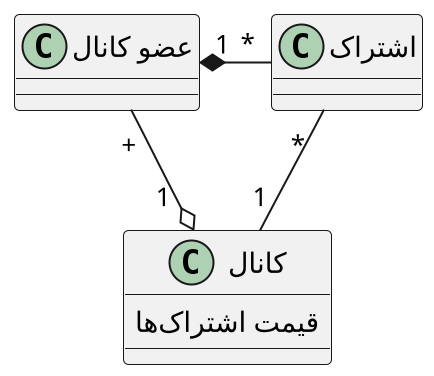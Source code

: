 @startuml buy_subscription

scale 2
skinparam DefaultFontName B Nazanin
skinparam ArrowMessageAlignment right

class "اشتراک" as subscription {
}

class "کانال" as chanel {
    قیمت اشتراک‌ها
}

class "عضو کانال" as member {
}

subscription "              *" -down- "1" chanel
chanel "                    1" o-up- "+" member
member "1" *-right- "*" subscription

@enduml
